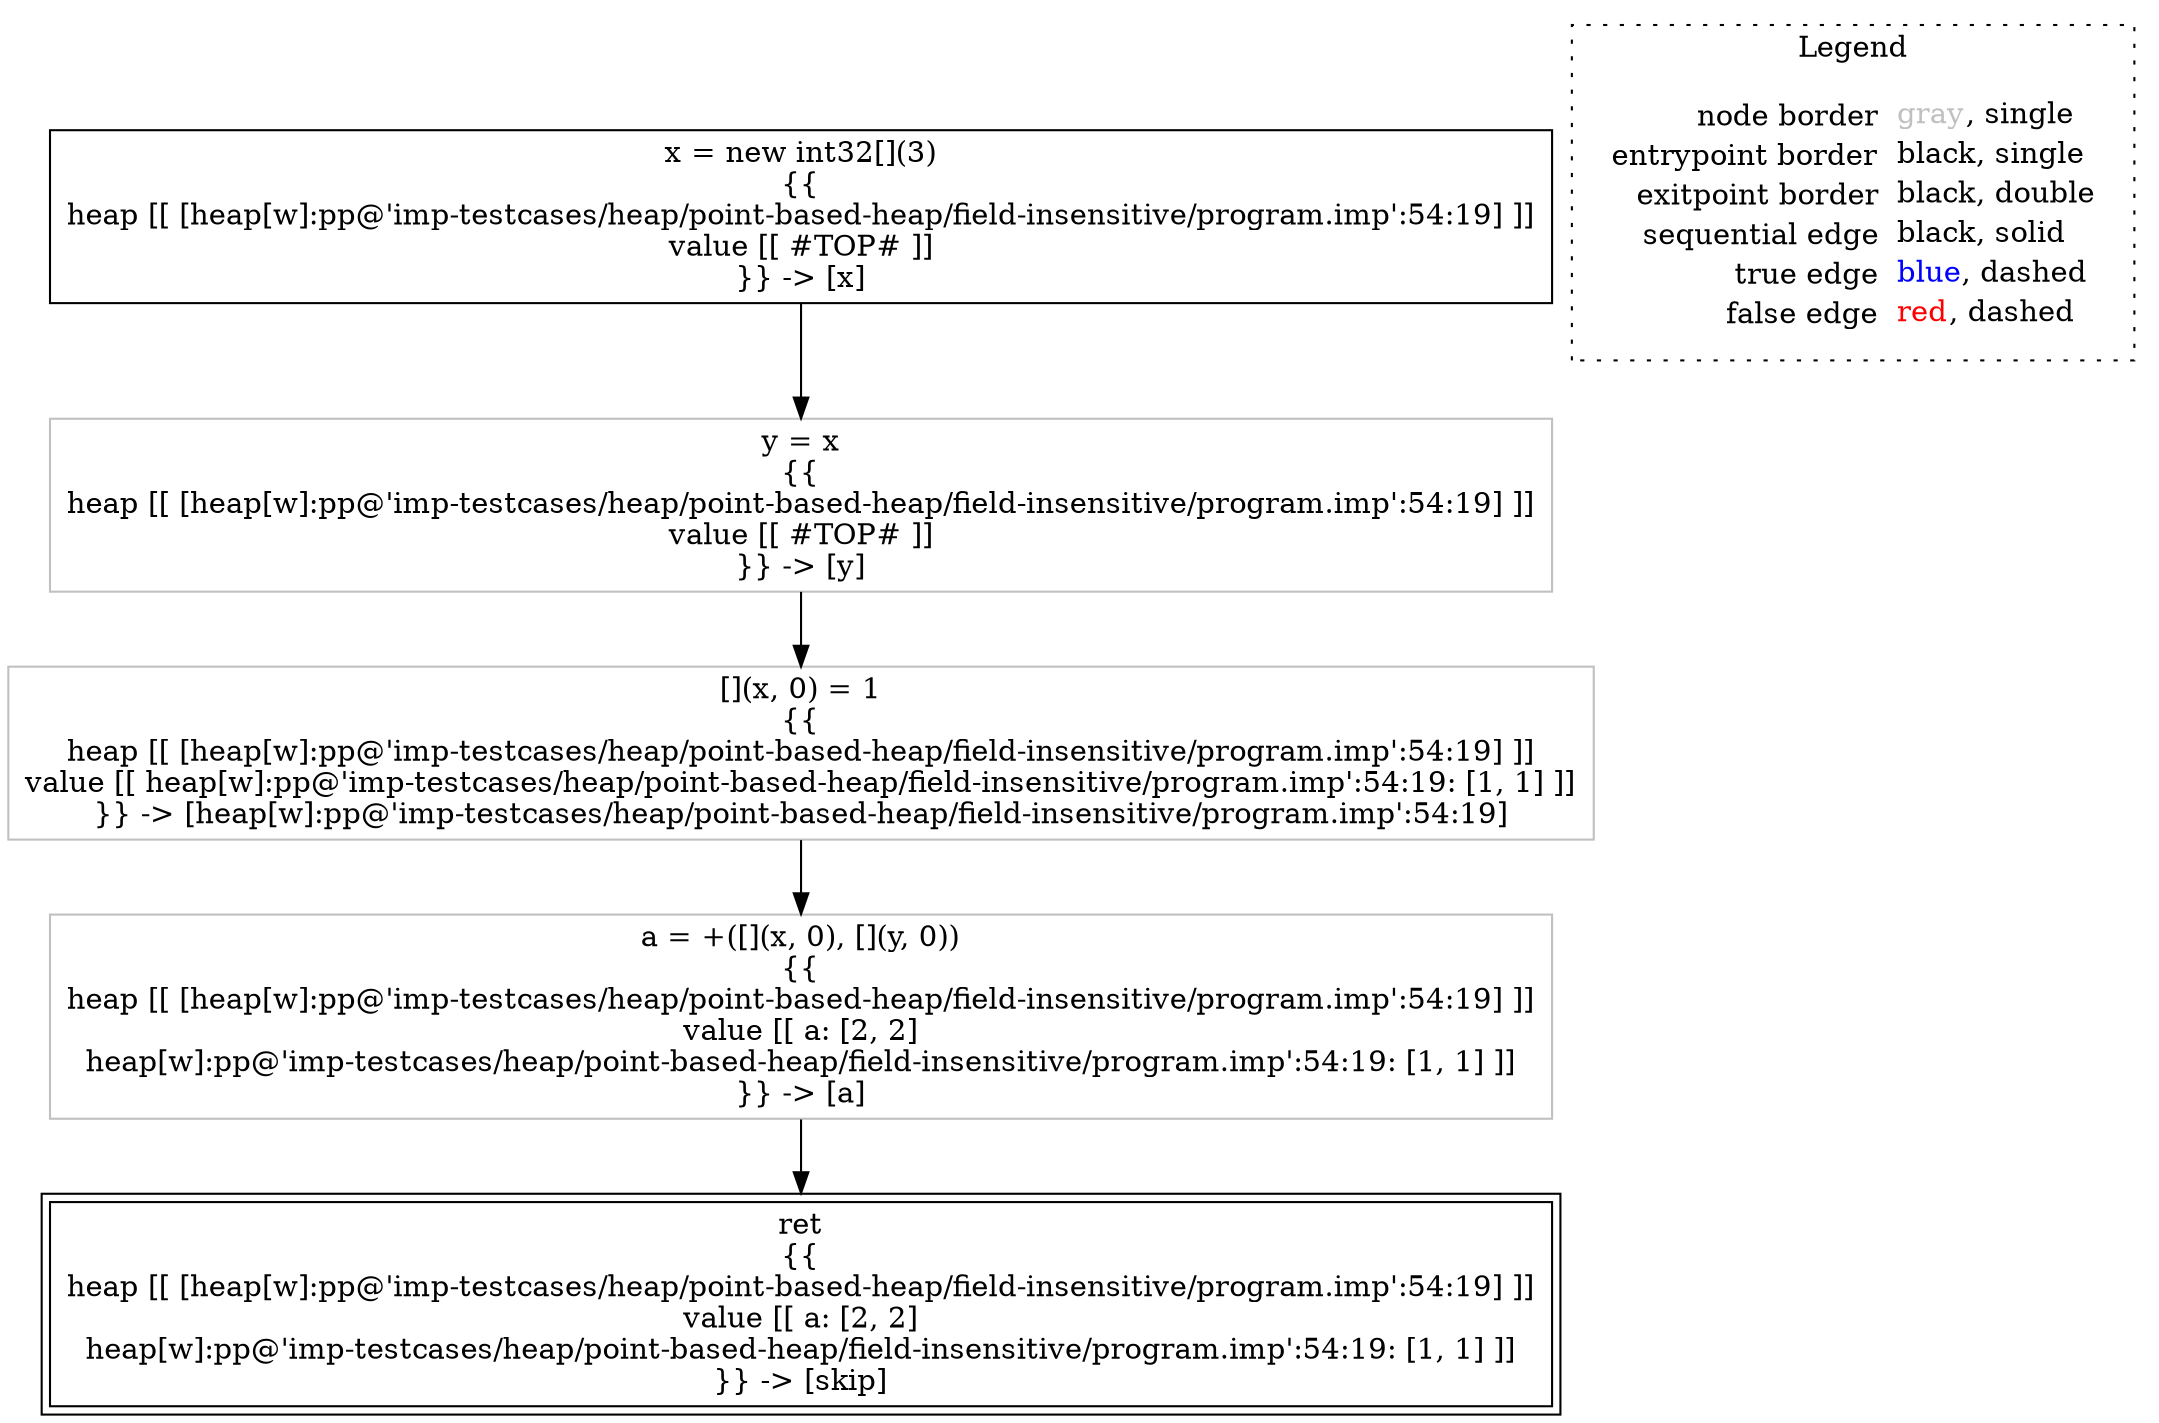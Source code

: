 digraph {
	"node0" [shape="rect",color="black",label=<x = new int32[](3)<BR/>{{<BR/>heap [[ [heap[w]:pp@'imp-testcases/heap/point-based-heap/field-insensitive/program.imp':54:19] ]]<BR/>value [[ #TOP# ]]<BR/>}} -&gt; [x]>];
	"node1" [shape="rect",color="gray",label=<a = +([](x, 0), [](y, 0))<BR/>{{<BR/>heap [[ [heap[w]:pp@'imp-testcases/heap/point-based-heap/field-insensitive/program.imp':54:19] ]]<BR/>value [[ a: [2, 2]<BR/>heap[w]:pp@'imp-testcases/heap/point-based-heap/field-insensitive/program.imp':54:19: [1, 1] ]]<BR/>}} -&gt; [a]>];
	"node2" [shape="rect",color="gray",label=<[](x, 0) = 1<BR/>{{<BR/>heap [[ [heap[w]:pp@'imp-testcases/heap/point-based-heap/field-insensitive/program.imp':54:19] ]]<BR/>value [[ heap[w]:pp@'imp-testcases/heap/point-based-heap/field-insensitive/program.imp':54:19: [1, 1] ]]<BR/>}} -&gt; [heap[w]:pp@'imp-testcases/heap/point-based-heap/field-insensitive/program.imp':54:19]>];
	"node3" [shape="rect",color="black",peripheries="2",label=<ret<BR/>{{<BR/>heap [[ [heap[w]:pp@'imp-testcases/heap/point-based-heap/field-insensitive/program.imp':54:19] ]]<BR/>value [[ a: [2, 2]<BR/>heap[w]:pp@'imp-testcases/heap/point-based-heap/field-insensitive/program.imp':54:19: [1, 1] ]]<BR/>}} -&gt; [skip]>];
	"node4" [shape="rect",color="gray",label=<y = x<BR/>{{<BR/>heap [[ [heap[w]:pp@'imp-testcases/heap/point-based-heap/field-insensitive/program.imp':54:19] ]]<BR/>value [[ #TOP# ]]<BR/>}} -&gt; [y]>];
	"node1" -> "node3" [color="black"];
	"node2" -> "node1" [color="black"];
	"node0" -> "node4" [color="black"];
	"node4" -> "node2" [color="black"];
subgraph cluster_legend {
	label="Legend";
	style=dotted;
	node [shape=plaintext];
	"legend" [label=<<table border="0" cellpadding="2" cellspacing="0" cellborder="0"><tr><td align="right">node border&nbsp;</td><td align="left"><font color="gray">gray</font>, single</td></tr><tr><td align="right">entrypoint border&nbsp;</td><td align="left"><font color="black">black</font>, single</td></tr><tr><td align="right">exitpoint border&nbsp;</td><td align="left"><font color="black">black</font>, double</td></tr><tr><td align="right">sequential edge&nbsp;</td><td align="left"><font color="black">black</font>, solid</td></tr><tr><td align="right">true edge&nbsp;</td><td align="left"><font color="blue">blue</font>, dashed</td></tr><tr><td align="right">false edge&nbsp;</td><td align="left"><font color="red">red</font>, dashed</td></tr></table>>];
}

}
